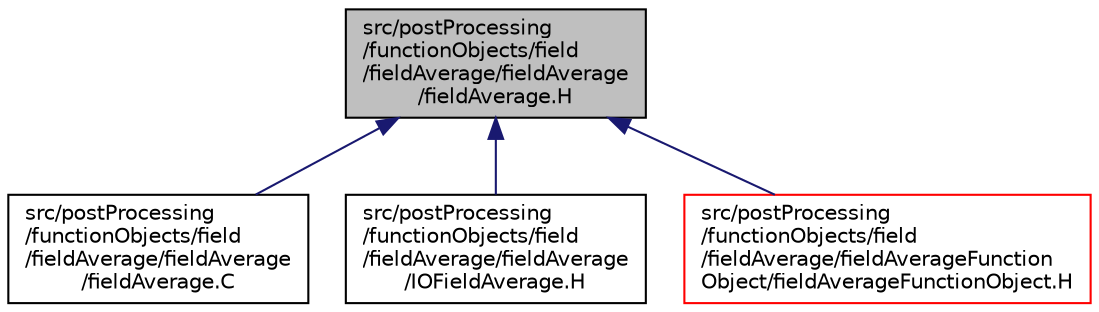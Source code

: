 digraph "src/postProcessing/functionObjects/field/fieldAverage/fieldAverage/fieldAverage.H"
{
  bgcolor="transparent";
  edge [fontname="Helvetica",fontsize="10",labelfontname="Helvetica",labelfontsize="10"];
  node [fontname="Helvetica",fontsize="10",shape=record];
  Node1 [label="src/postProcessing\l/functionObjects/field\l/fieldAverage/fieldAverage\l/fieldAverage.H",height=0.2,width=0.4,color="black", fillcolor="grey75", style="filled", fontcolor="black"];
  Node1 -> Node2 [dir="back",color="midnightblue",fontsize="10",style="solid",fontname="Helvetica"];
  Node2 [label="src/postProcessing\l/functionObjects/field\l/fieldAverage/fieldAverage\l/fieldAverage.C",height=0.2,width=0.4,color="black",URL="$a09191.html"];
  Node1 -> Node3 [dir="back",color="midnightblue",fontsize="10",style="solid",fontname="Helvetica"];
  Node3 [label="src/postProcessing\l/functionObjects/field\l/fieldAverage/fieldAverage\l/IOFieldAverage.H",height=0.2,width=0.4,color="black",URL="$a09194.html"];
  Node1 -> Node4 [dir="back",color="midnightblue",fontsize="10",style="solid",fontname="Helvetica"];
  Node4 [label="src/postProcessing\l/functionObjects/field\l/fieldAverage/fieldAverageFunction\lObject/fieldAverageFunctionObject.H",height=0.2,width=0.4,color="red",URL="$a09196.html"];
}
